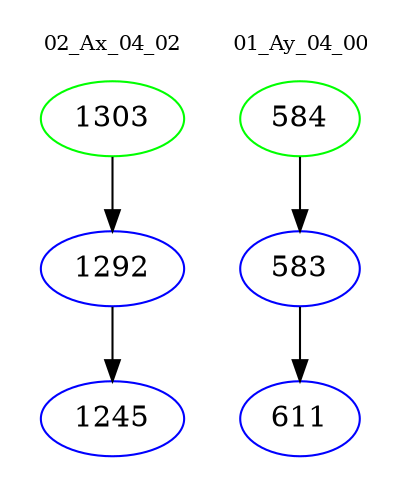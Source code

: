 digraph{
subgraph cluster_0 {
color = white
label = "02_Ax_04_02";
fontsize=10;
T0_1303 [label="1303", color="green"]
T0_1303 -> T0_1292 [color="black"]
T0_1292 [label="1292", color="blue"]
T0_1292 -> T0_1245 [color="black"]
T0_1245 [label="1245", color="blue"]
}
subgraph cluster_1 {
color = white
label = "01_Ay_04_00";
fontsize=10;
T1_584 [label="584", color="green"]
T1_584 -> T1_583 [color="black"]
T1_583 [label="583", color="blue"]
T1_583 -> T1_611 [color="black"]
T1_611 [label="611", color="blue"]
}
}
